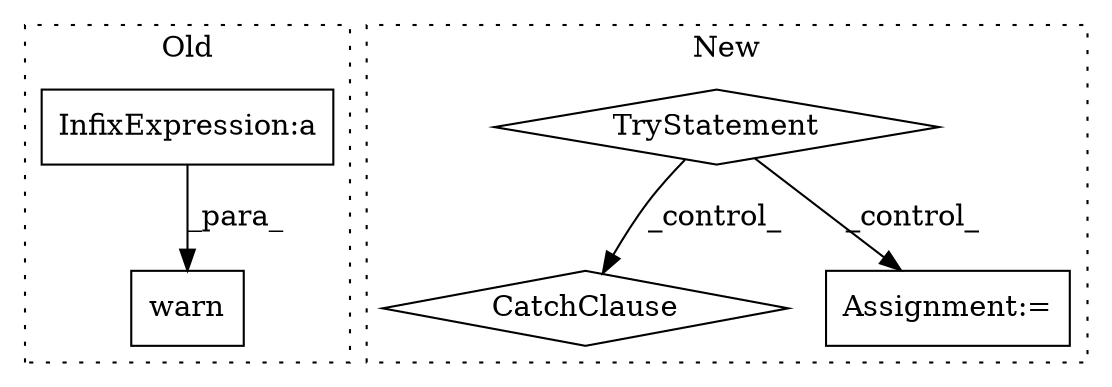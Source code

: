 digraph G {
subgraph cluster0 {
1 [label="warn" a="32" s="3045,3057" l="5,1" shape="box"];
5 [label="InfixExpression:a" a="27" s="2872" l="3" shape="box"];
label = "Old";
style="dotted";
}
subgraph cluster1 {
2 [label="CatchClause" a="12" s="1995,2032" l="11,2" shape="diamond"];
3 [label="TryStatement" a="54" s="1922" l="4" shape="diamond"];
4 [label="Assignment:=" a="7" s="1935" l="1" shape="box"];
label = "New";
style="dotted";
}
3 -> 4 [label="_control_"];
3 -> 2 [label="_control_"];
5 -> 1 [label="_para_"];
}